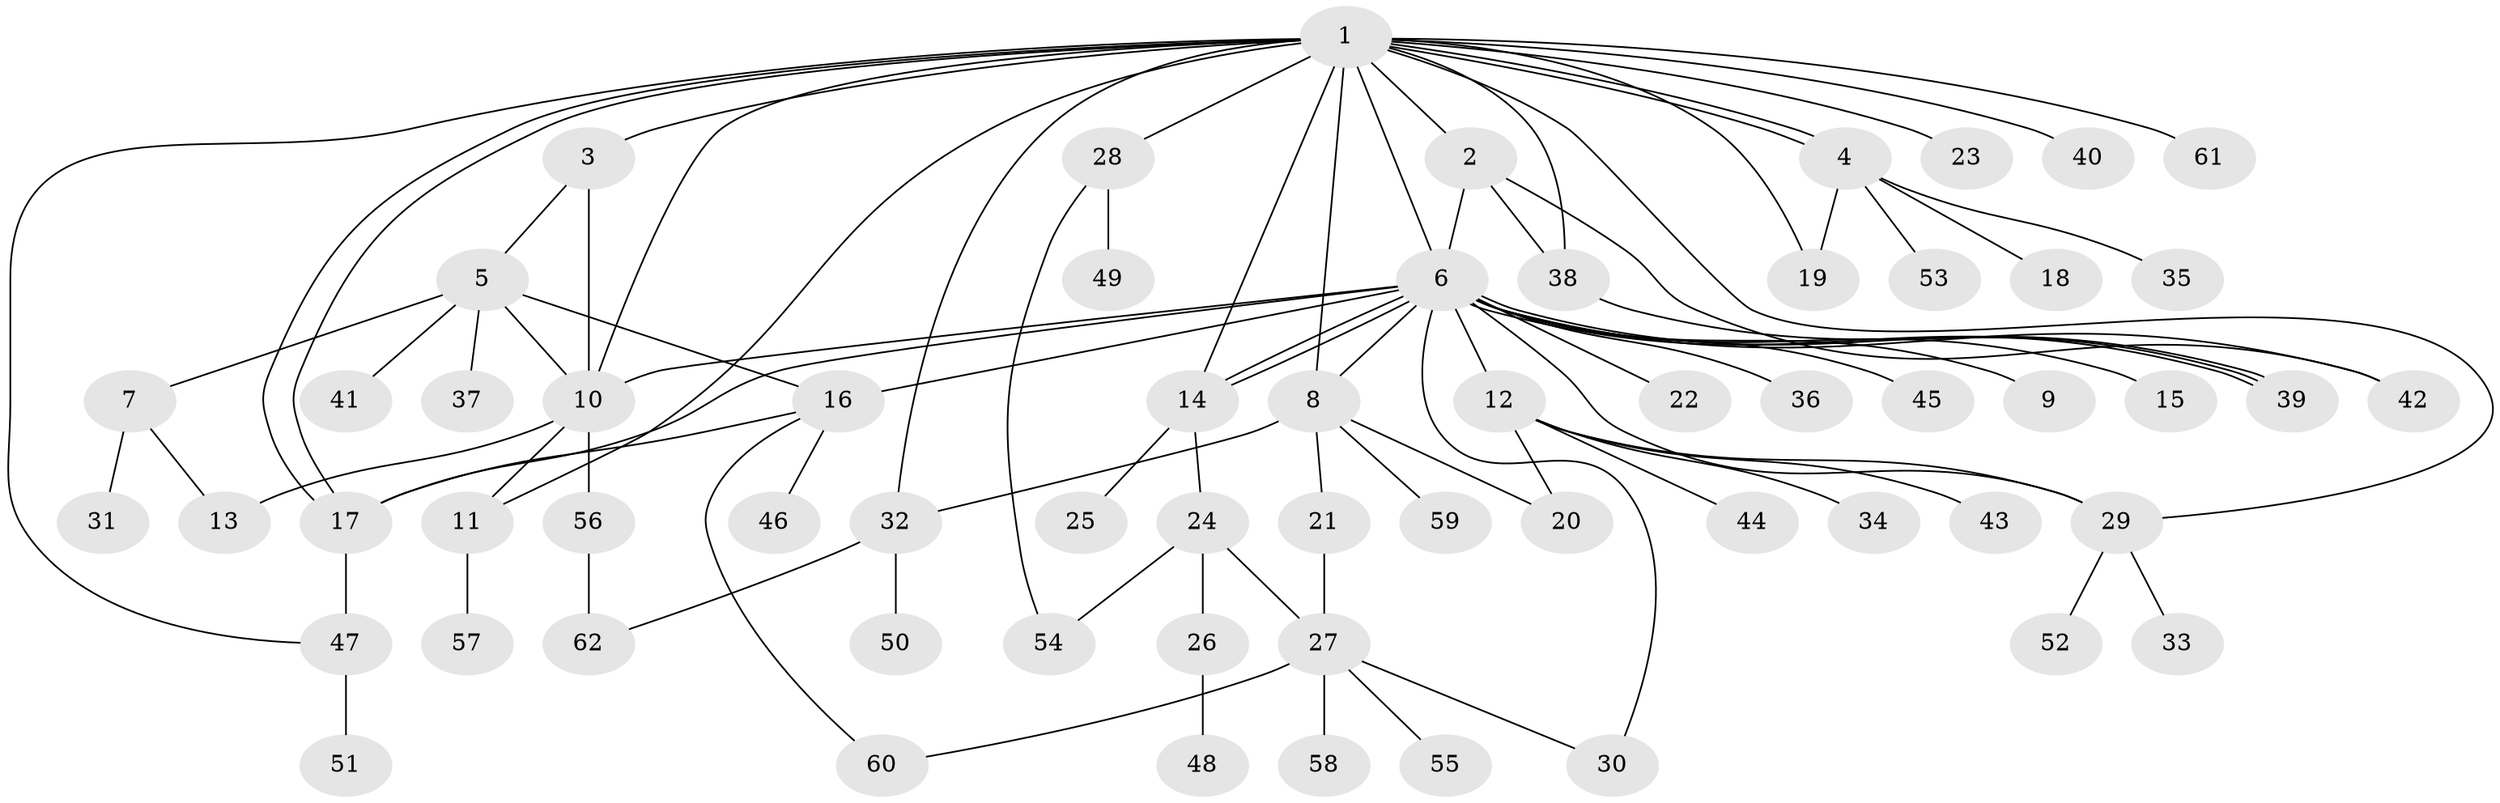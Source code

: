 // Generated by graph-tools (version 1.1) at 2025/47/03/09/25 04:47:18]
// undirected, 62 vertices, 90 edges
graph export_dot {
graph [start="1"]
  node [color=gray90,style=filled];
  1;
  2;
  3;
  4;
  5;
  6;
  7;
  8;
  9;
  10;
  11;
  12;
  13;
  14;
  15;
  16;
  17;
  18;
  19;
  20;
  21;
  22;
  23;
  24;
  25;
  26;
  27;
  28;
  29;
  30;
  31;
  32;
  33;
  34;
  35;
  36;
  37;
  38;
  39;
  40;
  41;
  42;
  43;
  44;
  45;
  46;
  47;
  48;
  49;
  50;
  51;
  52;
  53;
  54;
  55;
  56;
  57;
  58;
  59;
  60;
  61;
  62;
  1 -- 2;
  1 -- 3;
  1 -- 4;
  1 -- 4;
  1 -- 6;
  1 -- 8;
  1 -- 10;
  1 -- 11;
  1 -- 14;
  1 -- 17;
  1 -- 17;
  1 -- 19;
  1 -- 23;
  1 -- 28;
  1 -- 29;
  1 -- 32;
  1 -- 38;
  1 -- 40;
  1 -- 47;
  1 -- 61;
  2 -- 6;
  2 -- 38;
  2 -- 42;
  3 -- 5;
  3 -- 10;
  4 -- 18;
  4 -- 19;
  4 -- 35;
  4 -- 53;
  5 -- 7;
  5 -- 10;
  5 -- 16;
  5 -- 37;
  5 -- 41;
  6 -- 8;
  6 -- 9;
  6 -- 10;
  6 -- 12;
  6 -- 14;
  6 -- 14;
  6 -- 15;
  6 -- 16;
  6 -- 17;
  6 -- 22;
  6 -- 29;
  6 -- 30;
  6 -- 36;
  6 -- 39;
  6 -- 39;
  6 -- 42;
  6 -- 45;
  7 -- 13;
  7 -- 31;
  8 -- 20;
  8 -- 21;
  8 -- 32;
  8 -- 59;
  10 -- 11;
  10 -- 13;
  10 -- 56;
  11 -- 57;
  12 -- 20;
  12 -- 29;
  12 -- 34;
  12 -- 43;
  12 -- 44;
  14 -- 24;
  14 -- 25;
  16 -- 17;
  16 -- 46;
  16 -- 60;
  17 -- 47;
  21 -- 27;
  24 -- 26;
  24 -- 27;
  24 -- 54;
  26 -- 48;
  27 -- 30;
  27 -- 55;
  27 -- 58;
  27 -- 60;
  28 -- 49;
  28 -- 54;
  29 -- 33;
  29 -- 52;
  32 -- 50;
  32 -- 62;
  38 -- 39;
  47 -- 51;
  56 -- 62;
}
